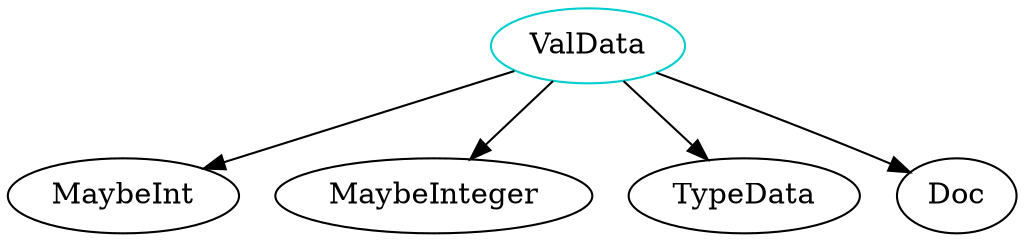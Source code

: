 digraph valdata{
ValData	[shape=oval, color=cyan3, label="ValData"];
ValData -> MaybeInt;
ValData -> MaybeInteger;
ValData -> TypeData;
ValData -> Doc;
}
